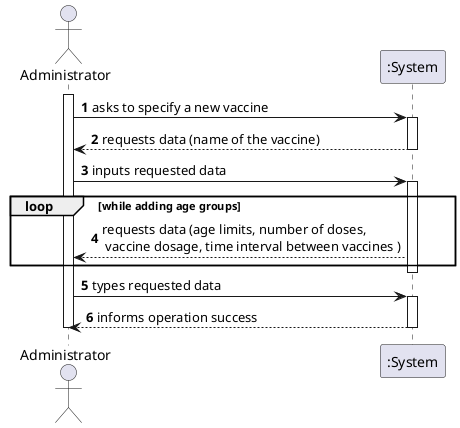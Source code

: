 @startuml

autonumber
actor "Administrator" as A

activate A
A -> ":System" : asks to specify a new vaccine

activate ":System"
":System" --> A : requests data (name of the vaccine)
deactivate ":System"

A -> ":System" : inputs requested data

activate ":System"

loop while adding age groups
 ":System" --> A : requests data (age limits, number of doses,\n vaccine dosage, time interval between vaccines )
end

deactivate ":System"

A -> ":System" : types requested data
activate ":System"
":System" --> A : informs operation success
deactivate ":System"

deactivate A

@enduml